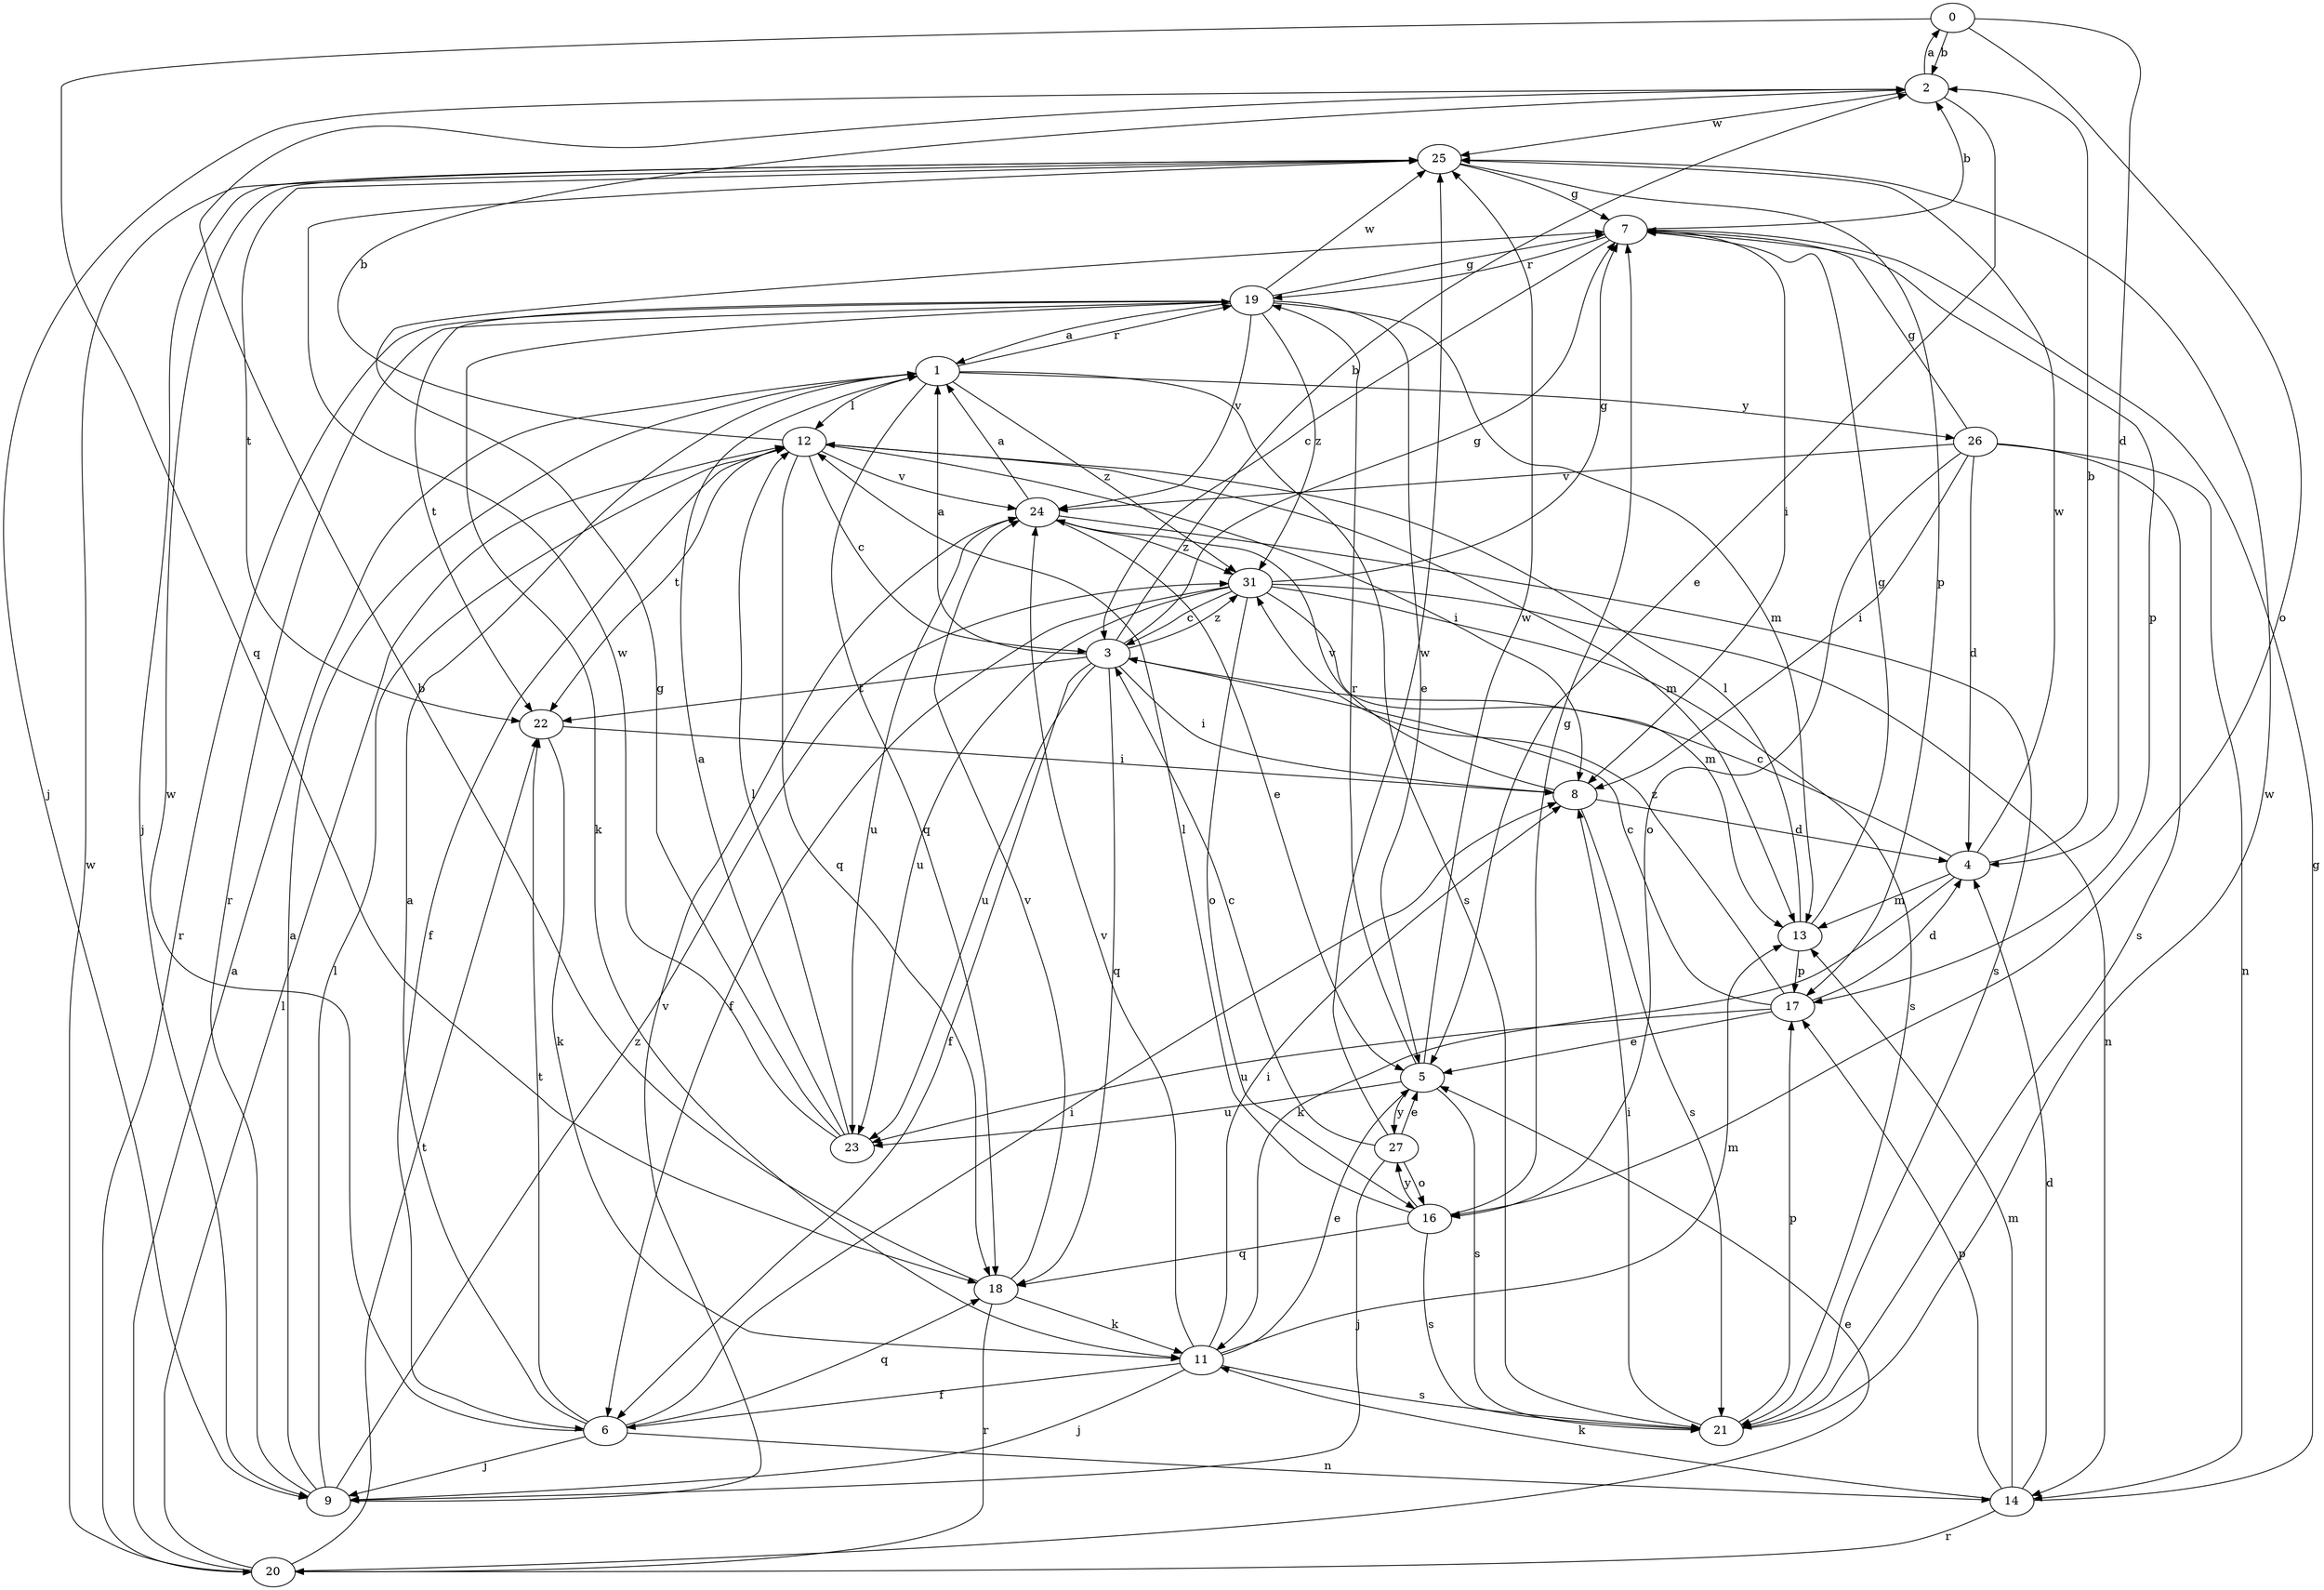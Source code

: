 strict digraph  {
0;
1;
2;
3;
4;
5;
6;
7;
8;
9;
11;
12;
13;
14;
16;
17;
18;
19;
20;
21;
22;
23;
24;
25;
26;
27;
31;
0 -> 2  [label=b];
0 -> 4  [label=d];
0 -> 16  [label=o];
0 -> 18  [label=q];
1 -> 12  [label=l];
1 -> 18  [label=q];
1 -> 19  [label=r];
1 -> 21  [label=s];
1 -> 26  [label=y];
1 -> 31  [label=z];
2 -> 0  [label=a];
2 -> 5  [label=e];
2 -> 9  [label=j];
2 -> 25  [label=w];
3 -> 1  [label=a];
3 -> 2  [label=b];
3 -> 6  [label=f];
3 -> 7  [label=g];
3 -> 8  [label=i];
3 -> 18  [label=q];
3 -> 22  [label=t];
3 -> 23  [label=u];
3 -> 31  [label=z];
4 -> 2  [label=b];
4 -> 3  [label=c];
4 -> 11  [label=k];
4 -> 13  [label=m];
4 -> 25  [label=w];
5 -> 19  [label=r];
5 -> 21  [label=s];
5 -> 23  [label=u];
5 -> 25  [label=w];
5 -> 27  [label=y];
6 -> 1  [label=a];
6 -> 8  [label=i];
6 -> 9  [label=j];
6 -> 14  [label=n];
6 -> 18  [label=q];
6 -> 22  [label=t];
6 -> 25  [label=w];
7 -> 2  [label=b];
7 -> 3  [label=c];
7 -> 8  [label=i];
7 -> 17  [label=p];
7 -> 19  [label=r];
8 -> 4  [label=d];
8 -> 21  [label=s];
8 -> 24  [label=v];
9 -> 1  [label=a];
9 -> 12  [label=l];
9 -> 19  [label=r];
9 -> 24  [label=v];
9 -> 31  [label=z];
11 -> 5  [label=e];
11 -> 6  [label=f];
11 -> 8  [label=i];
11 -> 9  [label=j];
11 -> 13  [label=m];
11 -> 21  [label=s];
11 -> 24  [label=v];
12 -> 2  [label=b];
12 -> 3  [label=c];
12 -> 6  [label=f];
12 -> 8  [label=i];
12 -> 13  [label=m];
12 -> 18  [label=q];
12 -> 22  [label=t];
12 -> 24  [label=v];
13 -> 7  [label=g];
13 -> 12  [label=l];
13 -> 17  [label=p];
14 -> 4  [label=d];
14 -> 7  [label=g];
14 -> 11  [label=k];
14 -> 13  [label=m];
14 -> 17  [label=p];
14 -> 20  [label=r];
16 -> 7  [label=g];
16 -> 12  [label=l];
16 -> 18  [label=q];
16 -> 21  [label=s];
16 -> 27  [label=y];
17 -> 3  [label=c];
17 -> 4  [label=d];
17 -> 5  [label=e];
17 -> 23  [label=u];
17 -> 31  [label=z];
18 -> 2  [label=b];
18 -> 11  [label=k];
18 -> 20  [label=r];
18 -> 24  [label=v];
19 -> 1  [label=a];
19 -> 5  [label=e];
19 -> 7  [label=g];
19 -> 11  [label=k];
19 -> 13  [label=m];
19 -> 20  [label=r];
19 -> 22  [label=t];
19 -> 24  [label=v];
19 -> 25  [label=w];
19 -> 31  [label=z];
20 -> 1  [label=a];
20 -> 5  [label=e];
20 -> 12  [label=l];
20 -> 22  [label=t];
20 -> 25  [label=w];
21 -> 8  [label=i];
21 -> 17  [label=p];
21 -> 25  [label=w];
22 -> 8  [label=i];
22 -> 11  [label=k];
23 -> 1  [label=a];
23 -> 7  [label=g];
23 -> 12  [label=l];
23 -> 25  [label=w];
24 -> 1  [label=a];
24 -> 5  [label=e];
24 -> 21  [label=s];
24 -> 23  [label=u];
24 -> 31  [label=z];
25 -> 7  [label=g];
25 -> 9  [label=j];
25 -> 17  [label=p];
25 -> 22  [label=t];
26 -> 4  [label=d];
26 -> 7  [label=g];
26 -> 8  [label=i];
26 -> 14  [label=n];
26 -> 16  [label=o];
26 -> 21  [label=s];
26 -> 24  [label=v];
27 -> 3  [label=c];
27 -> 5  [label=e];
27 -> 9  [label=j];
27 -> 16  [label=o];
27 -> 25  [label=w];
31 -> 3  [label=c];
31 -> 6  [label=f];
31 -> 7  [label=g];
31 -> 13  [label=m];
31 -> 14  [label=n];
31 -> 16  [label=o];
31 -> 21  [label=s];
31 -> 23  [label=u];
}
